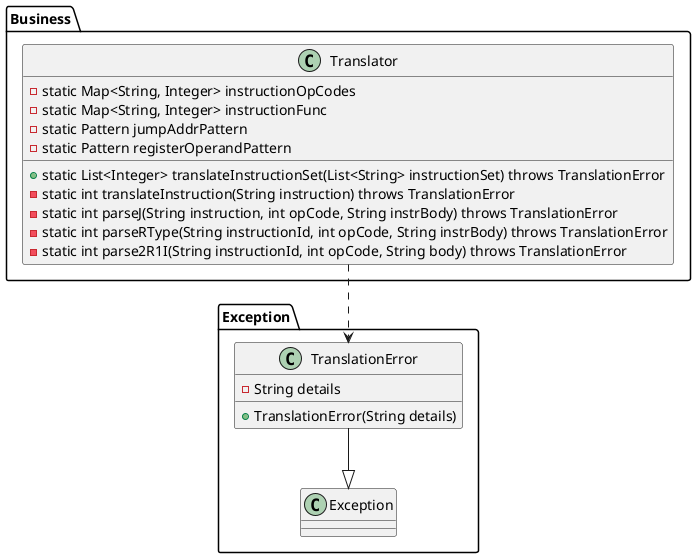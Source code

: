 @startuml

package Business {
    class Translator {
        - static Map<String, Integer> instructionOpCodes
        - static Map<String, Integer> instructionFunc
        - static Pattern jumpAddrPattern
        - static Pattern registerOperandPattern

        + static List<Integer> translateInstructionSet(List<String> instructionSet) throws TranslationError
        - static int translateInstruction(String instruction) throws TranslationError
        - static int parseJ(String instruction, int opCode, String instrBody) throws TranslationError
        - static int parseRType(String instructionId, int opCode, String instrBody) throws TranslationError
        - static int parse2R1I(String instructionId, int opCode, String body) throws TranslationError
    }
}

package Exception {
    class TranslationError  {
        - String details
        + TranslationError(String details)
    }

    TranslationError -down-|> Exception
}

Translator -down.> TranslationError

@enduml